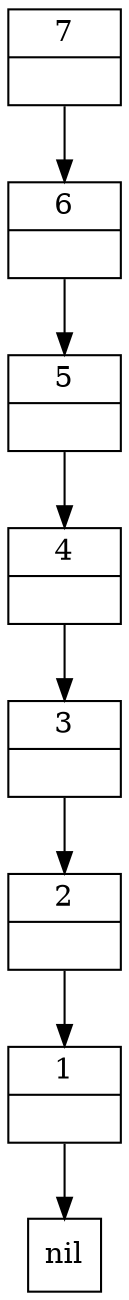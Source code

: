 digraph G{
	rankdir=TB;
	node [shape = record, height = 0.1]
node7 [label = "{<f0>7 | <f1>}"];
node6 [label = "{<f0>6 | <f1>}"];
node5 [label = "{<f0>5 | <f1>}"];
node4 [label = "{<f0>4 | <f1>}"];
node3 [label = "{<f0>3 | <f1>}"];
node2 [label = "{<f0>2 | <f1>}"];
node1 [label = "{<f0>1 | <f1>}"];
node7:f1 -> node6:f0;
node6:f1 -> node5:f0;
node5:f1 -> node4:f0;
node4:f1 -> node3:f0;
node3:f1 -> node2:f0;
node2:f1 -> node1:f0;
nil_final [label = "nil", shape = square];
node1:f1 -> nil_final;
}